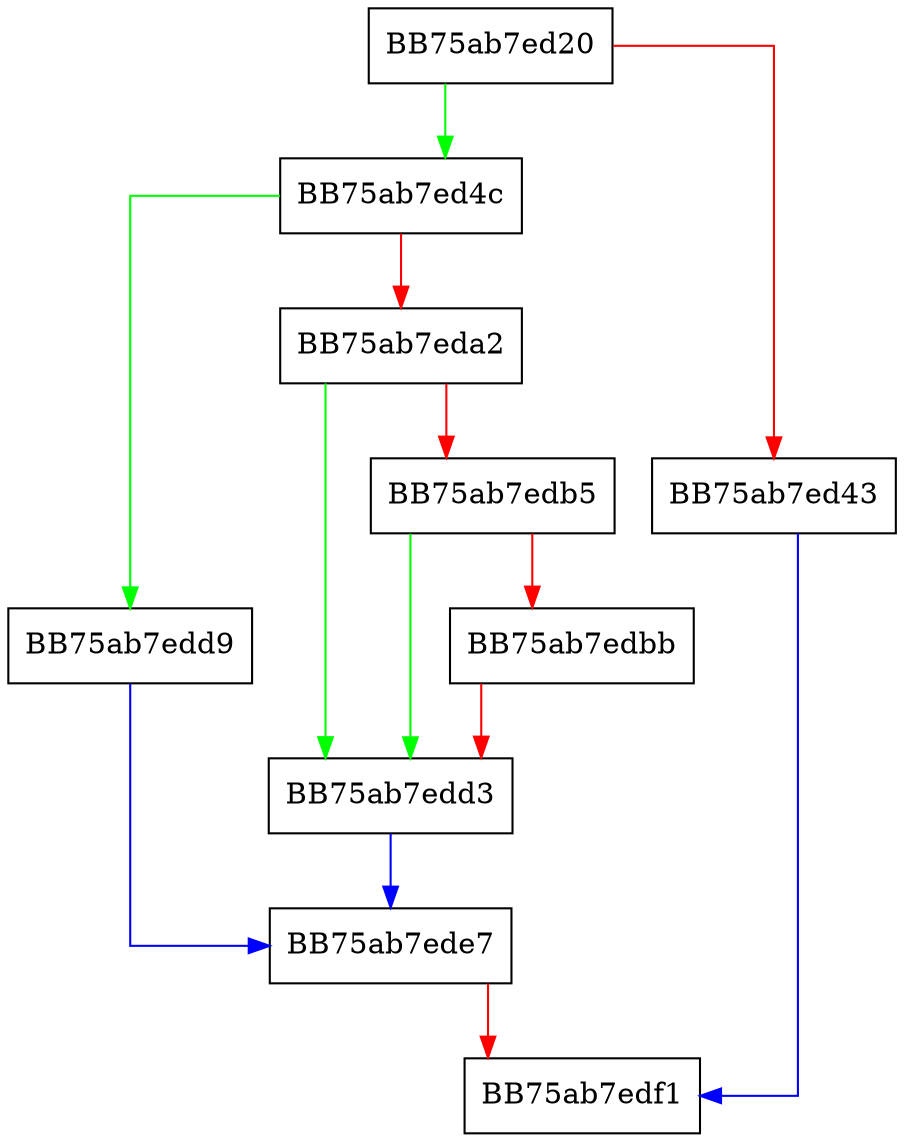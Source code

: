 digraph GetBaseFile {
  node [shape="box"];
  graph [splines=ortho];
  BB75ab7ed20 -> BB75ab7ed4c [color="green"];
  BB75ab7ed20 -> BB75ab7ed43 [color="red"];
  BB75ab7ed43 -> BB75ab7edf1 [color="blue"];
  BB75ab7ed4c -> BB75ab7edd9 [color="green"];
  BB75ab7ed4c -> BB75ab7eda2 [color="red"];
  BB75ab7eda2 -> BB75ab7edd3 [color="green"];
  BB75ab7eda2 -> BB75ab7edb5 [color="red"];
  BB75ab7edb5 -> BB75ab7edd3 [color="green"];
  BB75ab7edb5 -> BB75ab7edbb [color="red"];
  BB75ab7edbb -> BB75ab7edd3 [color="red"];
  BB75ab7edd3 -> BB75ab7ede7 [color="blue"];
  BB75ab7edd9 -> BB75ab7ede7 [color="blue"];
  BB75ab7ede7 -> BB75ab7edf1 [color="red"];
}